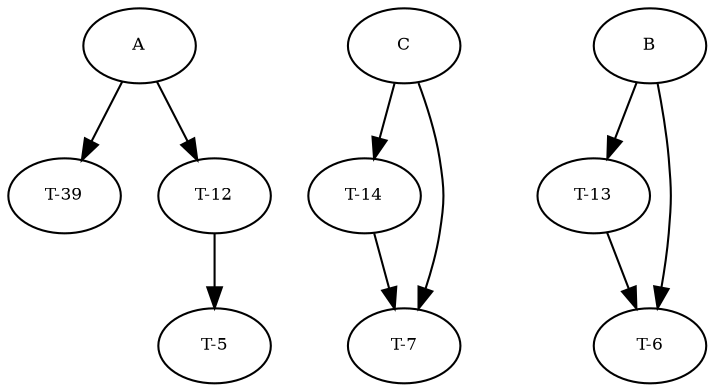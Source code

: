 digraph RGL__DirectedAdjacencyGraph {
    A [
        fontsize = 8,
        label = A
    ]

    "T-39" [
        fontsize = 8,
        label = "T-39"
    ]

    C [
        fontsize = 8,
        label = C
    ]

    "T-14" [
        fontsize = 8,
        label = "T-14"
    ]

    B [
        fontsize = 8,
        label = B
    ]

    "T-13" [
        fontsize = 8,
        label = "T-13"
    ]

    "T-12" [
        fontsize = 8,
        label = "T-12"
    ]

    "T-7" [
        fontsize = 8,
        label = "T-7"
    ]

    "T-6" [
        fontsize = 8,
        label = "T-6"
    ]

    "T-5" [
        fontsize = 8,
        label = "T-5"
    ]

    A -> "T-39" [
        fontsize = 8
    ]

    A -> "T-12" [
        fontsize = 8
    ]

    C -> "T-14" [
        fontsize = 8
    ]

    C -> "T-7" [
        fontsize = 8
    ]

    "T-14" -> "T-7" [
        fontsize = 8
    ]

    B -> "T-13" [
        fontsize = 8
    ]

    B -> "T-6" [
        fontsize = 8
    ]

    "T-13" -> "T-6" [
        fontsize = 8
    ]

    "T-12" -> "T-5" [
        fontsize = 8
    ]
}
